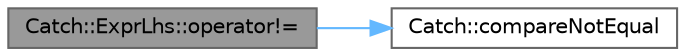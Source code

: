 digraph "Catch::ExprLhs::operator!="
{
 // LATEX_PDF_SIZE
  bgcolor="transparent";
  edge [fontname=Helvetica,fontsize=10,labelfontname=Helvetica,labelfontsize=10];
  node [fontname=Helvetica,fontsize=10,shape=box,height=0.2,width=0.4];
  rankdir="LR";
  Node1 [id="Node000001",label="Catch::ExprLhs::operator!=",height=0.2,width=0.4,color="gray40", fillcolor="grey60", style="filled", fontcolor="black",tooltip=" "];
  Node1 -> Node2 [id="edge1_Node000001_Node000002",color="steelblue1",style="solid",tooltip=" "];
  Node2 [id="Node000002",label="Catch::compareNotEqual",height=0.2,width=0.4,color="grey40", fillcolor="white", style="filled",URL="$namespace_catch.html#a8bec217f5ef5f09c17074c311c958f3c",tooltip=" "];
}
